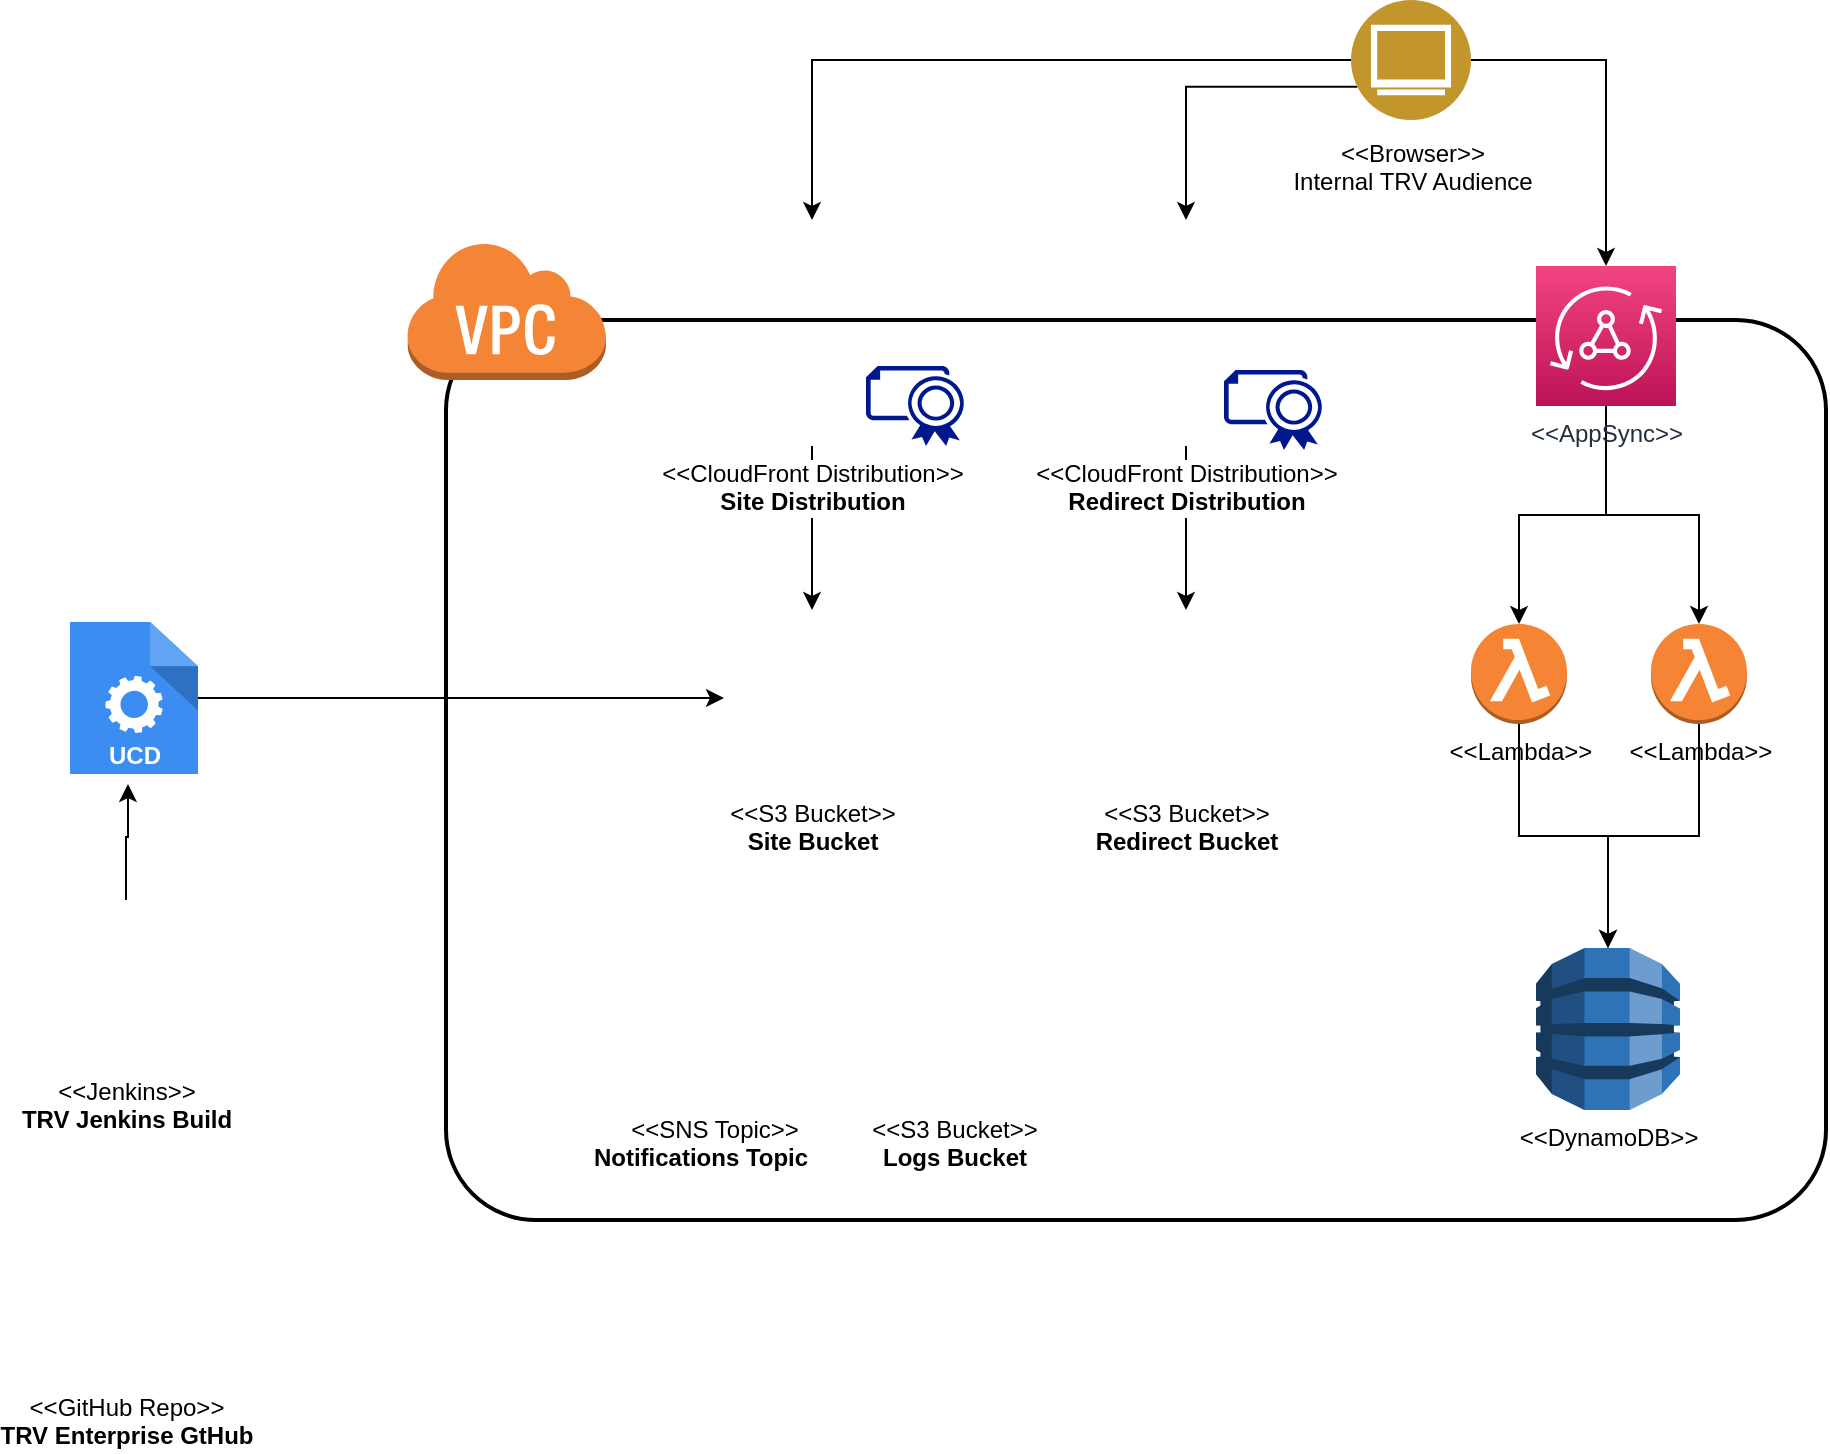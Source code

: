 <mxfile version="12.1.8" type="github" pages="1">
  <diagram id="x5b_3-YbYWvAeVyZhtYZ" name="Page-1">
    <mxGraphModel dx="1329" dy="806" grid="1" gridSize="10" guides="1" tooltips="1" connect="1" arrows="1" fold="1" page="1" pageScale="1" pageWidth="1100" pageHeight="850" math="0" shadow="0">
      <root>
        <mxCell id="0"/>
        <mxCell id="1" parent="0"/>
        <mxCell id="OW8kXWaO3b8pZu1HZWHI-2" value="" style="rounded=1;arcSize=10;dashed=0;strokeColor=#000000;fillColor=none;gradientColor=none;strokeWidth=2;" parent="1" vertex="1">
          <mxGeometry x="300" y="200" width="690" height="450" as="geometry"/>
        </mxCell>
        <mxCell id="VhqsVnI0zUZjItoEZSw--12" style="edgeStyle=orthogonalEdgeStyle;rounded=0;orthogonalLoop=1;jettySize=auto;html=1;entryX=0.5;entryY=0;entryDx=0;entryDy=0;entryPerimeter=0;fontColor=#FFFFFF;" edge="1" parent="1" source="OW8kXWaO3b8pZu1HZWHI-1" target="VhqsVnI0zUZjItoEZSw--11">
          <mxGeometry relative="1" as="geometry">
            <mxPoint x="884.5" y="310" as="sourcePoint"/>
          </mxGeometry>
        </mxCell>
        <mxCell id="VhqsVnI0zUZjItoEZSw--17" style="edgeStyle=orthogonalEdgeStyle;rounded=0;orthogonalLoop=1;jettySize=auto;html=1;fontColor=#FFFFFF;" edge="1" parent="1" source="OW8kXWaO3b8pZu1HZWHI-1" target="OW8kXWaO3b8pZu1HZWHI-5">
          <mxGeometry relative="1" as="geometry"/>
        </mxCell>
        <mxCell id="OW8kXWaO3b8pZu1HZWHI-1" value="&amp;lt;&amp;lt;AppSync&amp;gt;&amp;gt;&lt;br&gt;&lt;br&gt;" style="outlineConnect=0;fontColor=#232F3E;gradientColor=#F34482;gradientDirection=north;fillColor=#BC1356;strokeColor=#ffffff;dashed=0;verticalLabelPosition=bottom;verticalAlign=top;align=center;html=1;fontSize=12;fontStyle=0;aspect=fixed;shape=mxgraph.aws4.resourceIcon;resIcon=mxgraph.aws4.appsync;" parent="1" vertex="1">
          <mxGeometry x="845" y="173" width="70" height="70" as="geometry"/>
        </mxCell>
        <mxCell id="OW8kXWaO3b8pZu1HZWHI-3" value="" style="dashed=0;html=1;shape=mxgraph.aws3.virtual_private_cloud;fillColor=#F58536;gradientColor=none;dashed=0;" parent="1" vertex="1">
          <mxGeometry x="280" y="160" width="100" height="70" as="geometry"/>
        </mxCell>
        <mxCell id="VhqsVnI0zUZjItoEZSw--15" style="edgeStyle=orthogonalEdgeStyle;rounded=0;orthogonalLoop=1;jettySize=auto;html=1;fontColor=#FFFFFF;" edge="1" parent="1" source="OW8kXWaO3b8pZu1HZWHI-5" target="VhqsVnI0zUZjItoEZSw--9">
          <mxGeometry relative="1" as="geometry"/>
        </mxCell>
        <mxCell id="OW8kXWaO3b8pZu1HZWHI-5" value="&amp;lt;&amp;lt;Lambda&amp;gt;&amp;gt;" style="outlineConnect=0;dashed=0;verticalLabelPosition=bottom;verticalAlign=top;align=center;html=1;shape=mxgraph.aws3.lambda_function;fillColor=#F58534;gradientColor=none;" parent="1" vertex="1">
          <mxGeometry x="902.5" y="352" width="48" height="50" as="geometry"/>
        </mxCell>
        <mxCell id="VhqsVnI0zUZjItoEZSw--1" value="&amp;lt;&amp;lt;GitHub Repo&amp;gt;&amp;gt;&lt;br&gt;&lt;b&gt;TRV Enterprise GtHub&lt;/b&gt;" style="shape=image;html=1;verticalAlign=top;verticalLabelPosition=bottom;labelBackgroundColor=#ffffff;imageAspect=0;aspect=fixed;image=https://cdn3.iconfinder.com/data/icons/free-social-icons/67/github_six_black-128.png" vertex="1" parent="1">
          <mxGeometry x="90" y="630" width="100" height="100" as="geometry"/>
        </mxCell>
        <mxCell id="VhqsVnI0zUZjItoEZSw--19" style="edgeStyle=orthogonalEdgeStyle;rounded=0;orthogonalLoop=1;jettySize=auto;html=1;entryX=0.453;entryY=1.066;entryDx=0;entryDy=0;entryPerimeter=0;fontColor=#FFFFFF;" edge="1" parent="1" source="VhqsVnI0zUZjItoEZSw--2" target="VhqsVnI0zUZjItoEZSw--4">
          <mxGeometry relative="1" as="geometry"/>
        </mxCell>
        <mxCell id="VhqsVnI0zUZjItoEZSw--2" value="&amp;lt;&amp;lt;Jenkins&amp;gt;&amp;gt;&lt;br&gt;&lt;b&gt;TRV Jenkins Build&lt;/b&gt;" style="shape=image;html=1;verticalAlign=top;verticalLabelPosition=bottom;labelBackgroundColor=#ffffff;imageAspect=0;aspect=fixed;image=https://cdn4.iconfinder.com/data/icons/logos-brands-5/24/jenkins-128.png" vertex="1" parent="1">
          <mxGeometry x="99" y="490" width="82" height="82" as="geometry"/>
        </mxCell>
        <mxCell id="VhqsVnI0zUZjItoEZSw--8" style="edgeStyle=orthogonalEdgeStyle;rounded=0;orthogonalLoop=1;jettySize=auto;html=1;fontColor=#FFFFFF;" edge="1" parent="1" source="VhqsVnI0zUZjItoEZSw--4" target="VhqsVnI0zUZjItoEZSw--5">
          <mxGeometry relative="1" as="geometry"/>
        </mxCell>
        <mxCell id="VhqsVnI0zUZjItoEZSw--4" value="&lt;b&gt;UCD&lt;/b&gt;" style="html=1;aspect=fixed;strokeColor=none;shadow=0;align=center;verticalAlign=bottom;fillColor=#3B8DF1;shape=mxgraph.gcp2.process;fontColor=#FFFFFF;" vertex="1" parent="1">
          <mxGeometry x="112" y="351" width="64" height="76" as="geometry"/>
        </mxCell>
        <mxCell id="VhqsVnI0zUZjItoEZSw--5" value="&amp;lt;&amp;lt;S3 Bucket&amp;gt;&amp;gt;&lt;br&gt;&lt;b&gt;Site Bucket&lt;/b&gt;" style="shape=image;html=1;verticalAlign=top;verticalLabelPosition=bottom;labelBackgroundColor=#ffffff;imageAspect=0;aspect=fixed;image=https://cdn2.iconfinder.com/data/icons/amazon-aws-stencils/100/Storage__Content_Delivery_Amazon_S3_Bucket-128.png" vertex="1" parent="1">
          <mxGeometry x="439" y="345" width="88" height="88" as="geometry"/>
        </mxCell>
        <mxCell id="VhqsVnI0zUZjItoEZSw--9" value="&lt;font color=&quot;#000000&quot;&gt;&amp;lt;&amp;lt;DynamoDB&amp;gt;&amp;gt;&lt;/font&gt;" style="outlineConnect=0;dashed=0;verticalLabelPosition=bottom;verticalAlign=top;align=center;html=1;shape=mxgraph.aws3.dynamo_db;fillColor=#2E73B8;gradientColor=none;fontColor=#FFFFFF;" vertex="1" parent="1">
          <mxGeometry x="845" y="514" width="72" height="81" as="geometry"/>
        </mxCell>
        <mxCell id="VhqsVnI0zUZjItoEZSw--14" style="edgeStyle=orthogonalEdgeStyle;rounded=0;orthogonalLoop=1;jettySize=auto;html=1;entryX=0.5;entryY=0;entryDx=0;entryDy=0;entryPerimeter=0;fontColor=#FFFFFF;" edge="1" parent="1" source="VhqsVnI0zUZjItoEZSw--11" target="VhqsVnI0zUZjItoEZSw--9">
          <mxGeometry relative="1" as="geometry"/>
        </mxCell>
        <mxCell id="VhqsVnI0zUZjItoEZSw--11" value="&amp;lt;&amp;lt;Lambda&amp;gt;&amp;gt;&lt;br&gt;" style="outlineConnect=0;dashed=0;verticalLabelPosition=bottom;verticalAlign=top;align=center;html=1;shape=mxgraph.aws3.lambda_function;fillColor=#F58534;gradientColor=none;" vertex="1" parent="1">
          <mxGeometry x="812.5" y="352" width="48" height="50" as="geometry"/>
        </mxCell>
        <mxCell id="VhqsVnI0zUZjItoEZSw--20" value="" style="aspect=fixed;pointerEvents=1;shadow=0;dashed=0;html=1;strokeColor=none;labelPosition=center;verticalLabelPosition=bottom;verticalAlign=top;align=center;fillColor=#00188D;shape=mxgraph.azure.certificate;fontColor=#FFFFFF;" vertex="1" parent="1">
          <mxGeometry x="510" y="223" width="50" height="40" as="geometry"/>
        </mxCell>
        <mxCell id="VhqsVnI0zUZjItoEZSw--27" value="&amp;lt;&amp;lt;S3 Bucket&amp;gt;&amp;gt;&lt;br&gt;&lt;b&gt;Logs Bucket&lt;/b&gt;" style="shape=image;html=1;verticalAlign=top;verticalLabelPosition=bottom;labelBackgroundColor=#ffffff;imageAspect=0;aspect=fixed;image=https://cdn2.iconfinder.com/data/icons/amazon-aws-stencils/100/Storage__Content_Delivery_Amazon_S3_Bucket-128.png" vertex="1" parent="1">
          <mxGeometry x="510" y="503" width="88" height="88" as="geometry"/>
        </mxCell>
        <mxCell id="VhqsVnI0zUZjItoEZSw--28" value="&amp;lt;&amp;lt;&lt;font color=&quot;#000000&quot;&gt;&amp;lt;&amp;lt;SNS Topic&amp;gt;&amp;gt;&lt;br&gt;&lt;b&gt;Notifications Topic&lt;/b&gt;&lt;br&gt;&lt;/font&gt;" style="shape=image;html=1;verticalAlign=top;verticalLabelPosition=bottom;labelBackgroundColor=#ffffff;imageAspect=0;aspect=fixed;image=https://cdn2.iconfinder.com/data/icons/amazon-aws-stencils/100/App_Services_copy_Amazon_SNS_Topic-128.png;fontColor=#FFFFFF;" vertex="1" parent="1">
          <mxGeometry x="383.5" y="505" width="86" height="86" as="geometry"/>
        </mxCell>
        <mxCell id="VhqsVnI0zUZjItoEZSw--29" value="&amp;lt;&amp;lt;S3 Bucket&amp;gt;&amp;gt;&lt;br&gt;&lt;b&gt;Redirect Bucket&lt;/b&gt;" style="shape=image;html=1;verticalAlign=top;verticalLabelPosition=bottom;labelBackgroundColor=#ffffff;imageAspect=0;aspect=fixed;image=https://cdn2.iconfinder.com/data/icons/amazon-aws-stencils/100/Storage__Content_Delivery_Amazon_S3_Bucket-128.png" vertex="1" parent="1">
          <mxGeometry x="626" y="345" width="88" height="88" as="geometry"/>
        </mxCell>
        <mxCell id="VhqsVnI0zUZjItoEZSw--35" style="edgeStyle=orthogonalEdgeStyle;rounded=0;orthogonalLoop=1;jettySize=auto;html=1;entryX=0.5;entryY=0;entryDx=0;entryDy=0;fontColor=#000000;" edge="1" parent="1" source="VhqsVnI0zUZjItoEZSw--30" target="VhqsVnI0zUZjItoEZSw--29">
          <mxGeometry relative="1" as="geometry"/>
        </mxCell>
        <mxCell id="VhqsVnI0zUZjItoEZSw--30" value="&amp;lt;&amp;lt;CloudFront Distribution&amp;gt;&amp;gt;&lt;br&gt;&lt;b&gt;Redirect Distribution&lt;/b&gt;" style="shape=image;html=1;verticalAlign=top;verticalLabelPosition=bottom;labelBackgroundColor=#ffffff;imageAspect=0;aspect=fixed;image=https://cdn2.iconfinder.com/data/icons/amazon-aws-stencils/100/Storage__Content_Delivery_Amazon_CloudFront_Download_Distribution-128.png;fontColor=#000000;" vertex="1" parent="1">
          <mxGeometry x="613.5" y="150" width="113" height="113" as="geometry"/>
        </mxCell>
        <mxCell id="VhqsVnI0zUZjItoEZSw--32" value="" style="aspect=fixed;pointerEvents=1;shadow=0;dashed=0;html=1;strokeColor=none;labelPosition=center;verticalLabelPosition=bottom;verticalAlign=top;align=center;fillColor=#00188D;shape=mxgraph.azure.certificate;fontColor=#FFFFFF;" vertex="1" parent="1">
          <mxGeometry x="689" y="225" width="50" height="40" as="geometry"/>
        </mxCell>
        <mxCell id="VhqsVnI0zUZjItoEZSw--34" style="edgeStyle=orthogonalEdgeStyle;rounded=0;orthogonalLoop=1;jettySize=auto;html=1;fontColor=#000000;" edge="1" parent="1" source="VhqsVnI0zUZjItoEZSw--33" target="VhqsVnI0zUZjItoEZSw--5">
          <mxGeometry relative="1" as="geometry"/>
        </mxCell>
        <mxCell id="VhqsVnI0zUZjItoEZSw--33" value="&amp;lt;&amp;lt;CloudFront Distribution&amp;gt;&amp;gt;&lt;br&gt;&lt;b&gt;Site Distribution&lt;/b&gt;" style="shape=image;html=1;verticalAlign=top;verticalLabelPosition=bottom;labelBackgroundColor=#ffffff;imageAspect=0;aspect=fixed;image=https://cdn2.iconfinder.com/data/icons/amazon-aws-stencils/100/Storage__Content_Delivery_Amazon_CloudFront_Download_Distribution-128.png;fontColor=#000000;" vertex="1" parent="1">
          <mxGeometry x="426.5" y="150" width="113" height="113" as="geometry"/>
        </mxCell>
        <mxCell id="VhqsVnI0zUZjItoEZSw--37" style="edgeStyle=orthogonalEdgeStyle;rounded=0;orthogonalLoop=1;jettySize=auto;html=1;fontColor=#000000;" edge="1" parent="1" source="VhqsVnI0zUZjItoEZSw--36" target="VhqsVnI0zUZjItoEZSw--33">
          <mxGeometry relative="1" as="geometry"/>
        </mxCell>
        <mxCell id="VhqsVnI0zUZjItoEZSw--38" style="edgeStyle=orthogonalEdgeStyle;rounded=0;orthogonalLoop=1;jettySize=auto;html=1;exitX=0;exitY=0.75;exitDx=0;exitDy=0;fontColor=#000000;" edge="1" parent="1" source="VhqsVnI0zUZjItoEZSw--36" target="VhqsVnI0zUZjItoEZSw--30">
          <mxGeometry relative="1" as="geometry"/>
        </mxCell>
        <mxCell id="VhqsVnI0zUZjItoEZSw--39" style="edgeStyle=orthogonalEdgeStyle;rounded=0;orthogonalLoop=1;jettySize=auto;html=1;fontColor=#000000;" edge="1" parent="1" source="VhqsVnI0zUZjItoEZSw--36" target="OW8kXWaO3b8pZu1HZWHI-1">
          <mxGeometry relative="1" as="geometry"/>
        </mxCell>
        <mxCell id="VhqsVnI0zUZjItoEZSw--36" value="&amp;lt;&amp;lt;Browser&amp;gt;&amp;gt;&lt;br&gt;Internal TRV Audience" style="aspect=fixed;perimeter=ellipsePerimeter;html=1;align=center;shadow=0;dashed=0;fontColor=#000000;labelBackgroundColor=#ffffff;fontSize=12;spacingTop=3;image;image=img/lib/ibm/users/browser.svg;" vertex="1" parent="1">
          <mxGeometry x="752.5" y="40" width="60" height="60" as="geometry"/>
        </mxCell>
      </root>
    </mxGraphModel>
  </diagram>
</mxfile>
